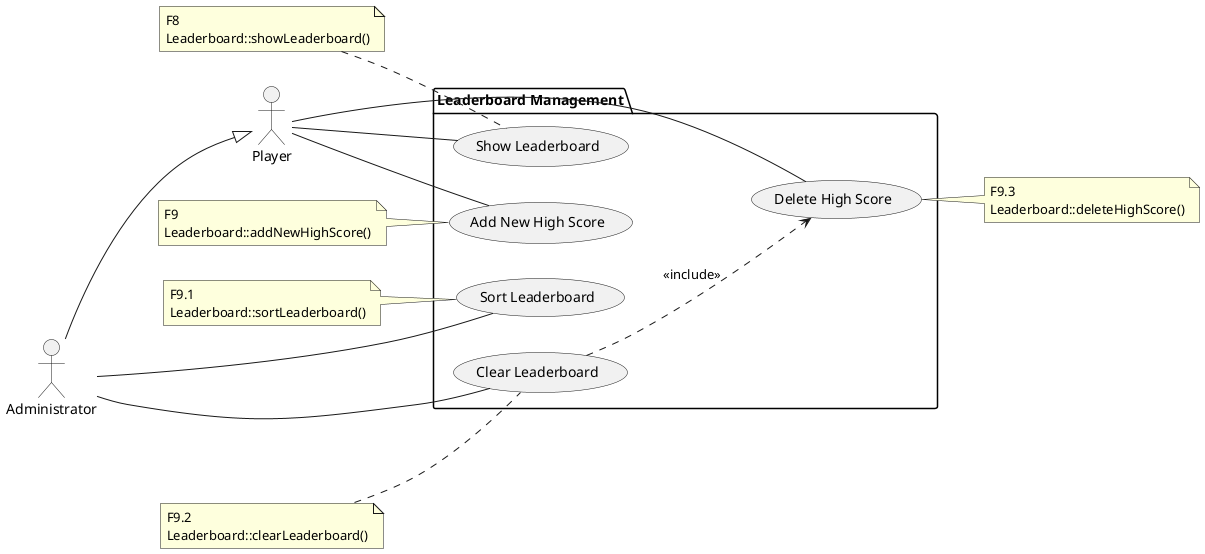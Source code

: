 @startuml

left to right direction

actor Player
actor Administrator
package "Leaderboard Management" {
  usecase "Show Leaderboard"
  usecase "Add New High Score"
  usecase "Delete High Score"
  usecase "Sort Leaderboard"
  usecase "Clear Leaderboard"
}

Player -- "Show Leaderboard"
Player -- "Add New High Score"
Player -- "Delete High Score"
Administrator -- "Sort Leaderboard"
Administrator -- "Clear Leaderboard"
Administrator --|> Player

note left of "Show Leaderboard" : F8 \nLeaderboard::showLeaderboard()
note left of "Add New High Score" : F9 \nLeaderboard::addNewHighScore()
note right of "Delete High Score" : F9.3 \nLeaderboard::deleteHighScore()
note left of "Sort Leaderboard" : F9.1 \nLeaderboard::sortLeaderboard()
note left of "Clear Leaderboard" : F9.2 \nLeaderboard::clearLeaderboard()

"Clear Leaderboard" ..> "Delete High Score" : <<include>>
@enduml
